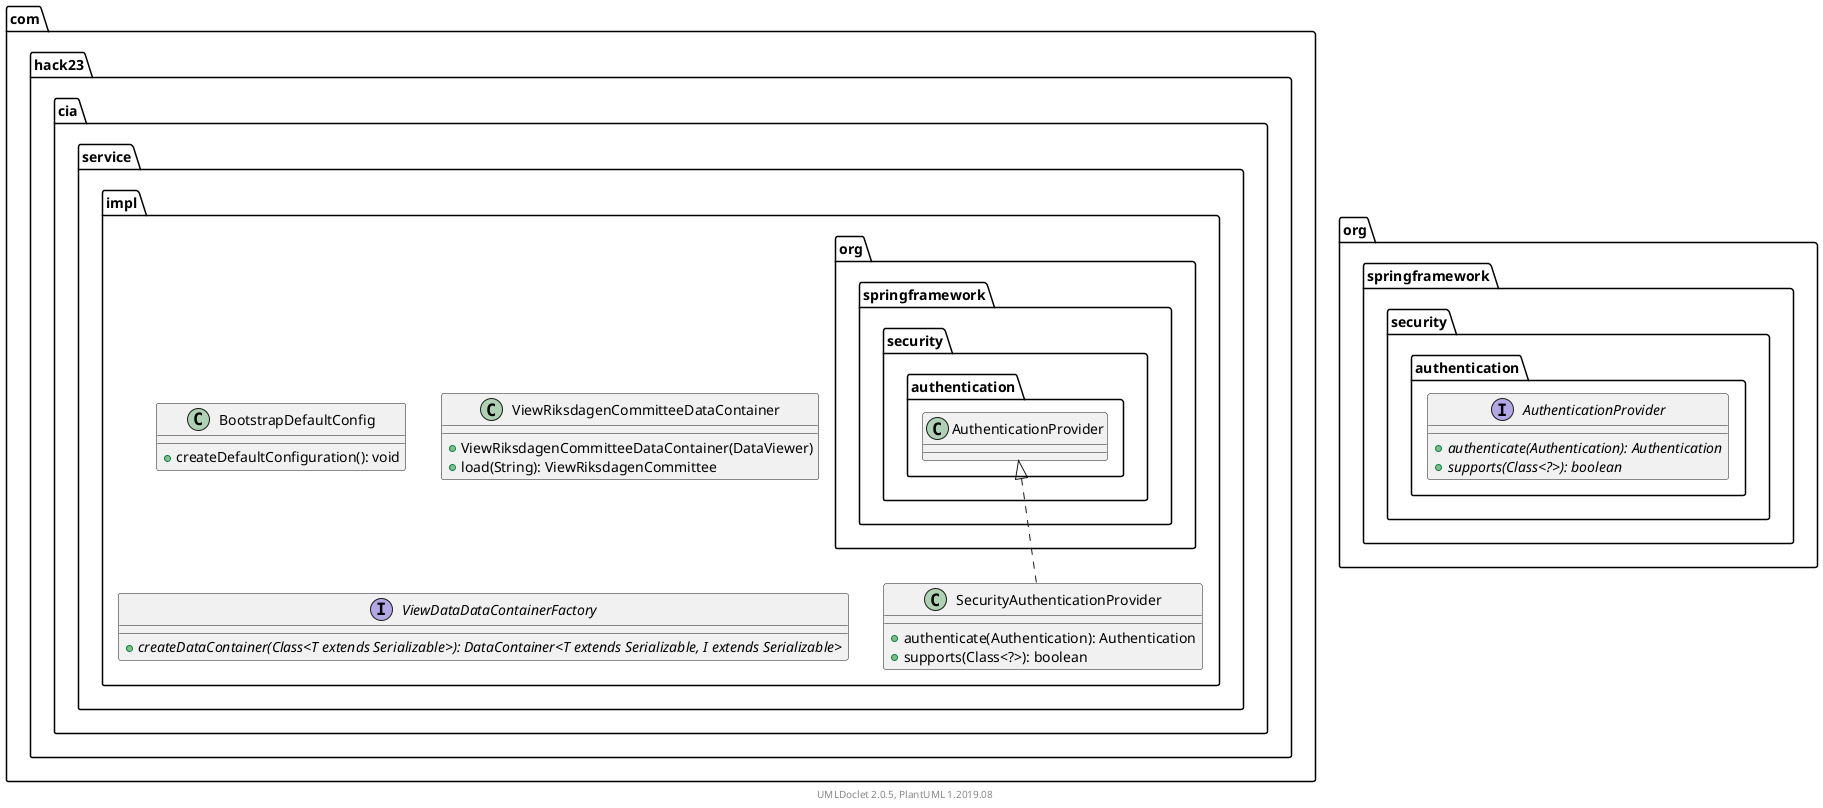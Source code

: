 @startuml
    namespace com.hack23.cia.service.impl {

        class SecurityAuthenticationProvider [[SecurityAuthenticationProvider.html]] {
            +authenticate(Authentication): Authentication
            +supports(Class<?>): boolean
        }

        class BootstrapDefaultConfig [[BootstrapDefaultConfig.html]] {
            +createDefaultConfiguration(): void
        }

        class ViewRiksdagenCommitteeDataContainer [[ViewRiksdagenCommitteeDataContainer.html]] {
            +ViewRiksdagenCommitteeDataContainer(DataViewer)
            +load(String): ViewRiksdagenCommittee
        }

        interface ViewDataDataContainerFactory [[ViewDataDataContainerFactory.html]] {
            {abstract} +createDataContainer(Class<T extends Serializable>): DataContainer<T extends Serializable, I extends Serializable>
        }

        org.springframework.security.authentication.AuthenticationProvider <|.. SecurityAuthenticationProvider
    }

    namespace org.springframework.security.authentication {
        interface AuthenticationProvider {
            {abstract} +authenticate(Authentication): Authentication
            {abstract} +supports(Class<?>): boolean
        }
    }

    center footer UMLDoclet 2.0.5, PlantUML 1.2019.08
@enduml
